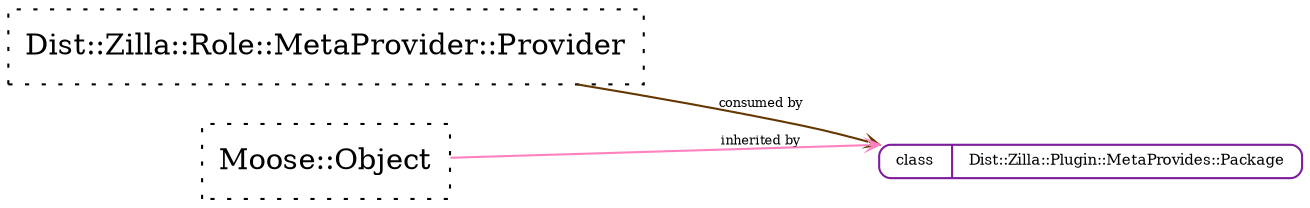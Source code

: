 strict digraph Perl {
	graph [compound=1, concentrate=1, overlap=false, rankdir=LR, ranksep=1, smoothing=triangle, splines=spline];
	node [label="\N", shape=record, style=dotted];
	edge [minlen=1];
	"Dist::Zilla::Plugin::MetaProvides::Package" [label="{{<port1> class}|<port2> Dist::Zilla::Plugin::MetaProvides::Package}", shape=Mrecord, style=solid, color="#7e1e9c", fontsize=7, height="0.1"];
	"Dist::Zilla::Role::MetaProvider::Provider" [label="<port1> Dist::Zilla::Role::MetaProvider::Provider"];
	"Moose::Object" [label="<port1> Moose::Object"];
	"Moose::Object" -> "Dist::Zilla::Plugin::MetaProvides::Package" [arrowhead=open, arrowsize="0.5", color="#ff81c0", dir=forward, fontsize=6, headclip=1, label="inherited by", samehead=head, tailclip=1, weight=10];
	"Dist::Zilla::Role::MetaProvider::Provider" -> "Dist::Zilla::Plugin::MetaProvides::Package" [arrowhead=open, arrowsize="0.5", color="#653700", dir=forward, fontsize=6, headclip=1, label="consumed by", samehead=head, tailclip=1, weight=5];
}
